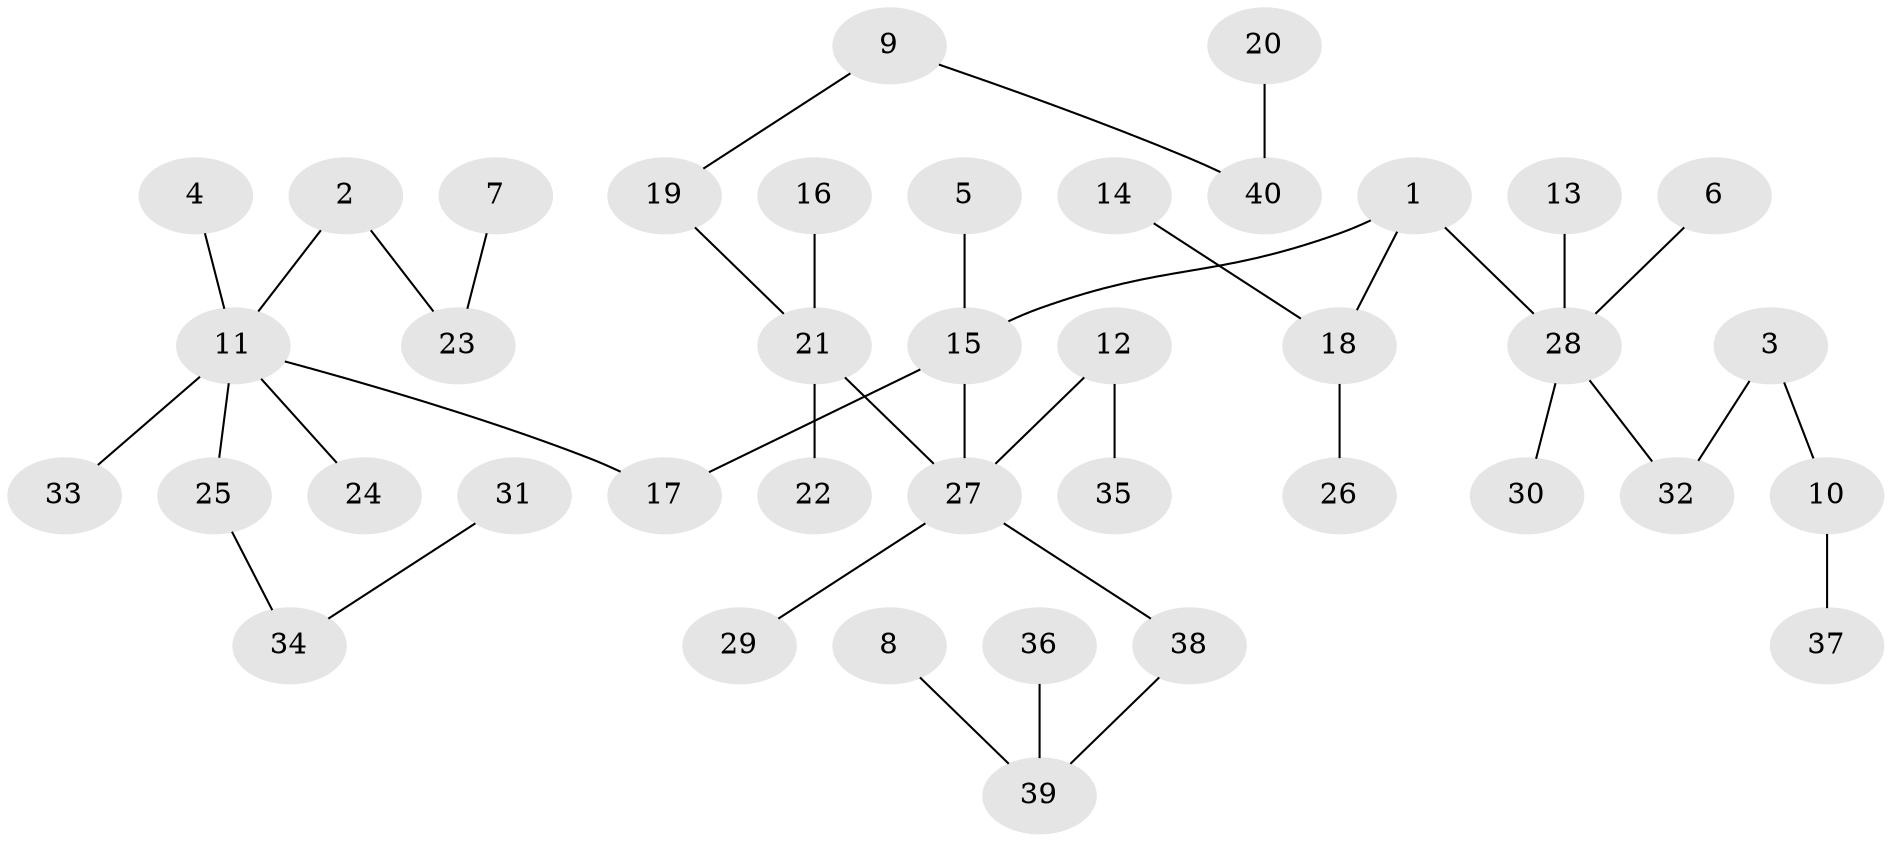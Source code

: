 // original degree distribution, {6: 0.015151515151515152, 3: 0.12878787878787878, 7: 0.007575757575757576, 5: 0.007575757575757576, 1: 0.4772727272727273, 4: 0.08333333333333333, 2: 0.2727272727272727, 8: 0.007575757575757576}
// Generated by graph-tools (version 1.1) at 2025/37/03/04/25 23:37:24]
// undirected, 40 vertices, 39 edges
graph export_dot {
  node [color=gray90,style=filled];
  1;
  2;
  3;
  4;
  5;
  6;
  7;
  8;
  9;
  10;
  11;
  12;
  13;
  14;
  15;
  16;
  17;
  18;
  19;
  20;
  21;
  22;
  23;
  24;
  25;
  26;
  27;
  28;
  29;
  30;
  31;
  32;
  33;
  34;
  35;
  36;
  37;
  38;
  39;
  40;
  1 -- 15 [weight=1.0];
  1 -- 18 [weight=1.0];
  1 -- 28 [weight=1.0];
  2 -- 11 [weight=1.0];
  2 -- 23 [weight=1.0];
  3 -- 10 [weight=1.0];
  3 -- 32 [weight=1.0];
  4 -- 11 [weight=1.0];
  5 -- 15 [weight=1.0];
  6 -- 28 [weight=1.0];
  7 -- 23 [weight=1.0];
  8 -- 39 [weight=1.0];
  9 -- 19 [weight=1.0];
  9 -- 40 [weight=1.0];
  10 -- 37 [weight=1.0];
  11 -- 17 [weight=1.0];
  11 -- 24 [weight=1.0];
  11 -- 25 [weight=1.0];
  11 -- 33 [weight=1.0];
  12 -- 27 [weight=1.0];
  12 -- 35 [weight=1.0];
  13 -- 28 [weight=1.0];
  14 -- 18 [weight=1.0];
  15 -- 17 [weight=1.0];
  15 -- 27 [weight=1.0];
  16 -- 21 [weight=1.0];
  18 -- 26 [weight=1.0];
  19 -- 21 [weight=1.0];
  20 -- 40 [weight=1.0];
  21 -- 22 [weight=1.0];
  21 -- 27 [weight=1.0];
  25 -- 34 [weight=1.0];
  27 -- 29 [weight=1.0];
  27 -- 38 [weight=1.0];
  28 -- 30 [weight=1.0];
  28 -- 32 [weight=1.0];
  31 -- 34 [weight=1.0];
  36 -- 39 [weight=1.0];
  38 -- 39 [weight=1.0];
}
